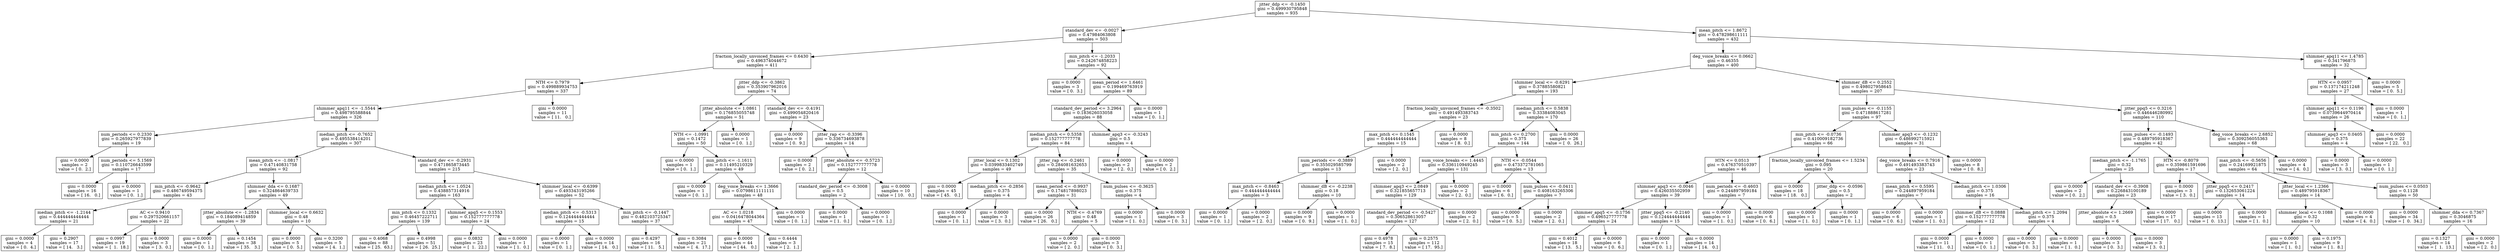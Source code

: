 digraph Tree {
0 [label="jitter_ddp <= -0.1450\ngini = 0.499930795848\nsamples = 935", shape="box"] ;
1 [label="standard_dev <= -0.0027\ngini = 0.47984063808\nsamples = 503", shape="box"] ;
0 -> 1 ;
2 [label="fraction_locally_unvoiced_frames <= 0.6430\ngini = 0.496374044672\nsamples = 411", shape="box"] ;
1 -> 2 ;
3 [label="NTH <= 0.7979\ngini = 0.499889934753\nsamples = 337", shape="box"] ;
2 -> 3 ;
4 [label="shimmer_apq11 <= -1.5544\ngini = 0.498795588844\nsamples = 326", shape="box"] ;
3 -> 4 ;
5 [label="num_periods <= 0.2330\ngini = 0.265927977839\nsamples = 19", shape="box"] ;
4 -> 5 ;
6 [label="gini = 0.0000\nsamples = 2\nvalue = [ 0.  2.]", shape="box"] ;
5 -> 6 ;
7 [label="num_periods <= 5.1569\ngini = 0.110726643599\nsamples = 17", shape="box"] ;
5 -> 7 ;
8 [label="gini = 0.0000\nsamples = 16\nvalue = [ 16.   0.]", shape="box"] ;
7 -> 8 ;
9 [label="gini = 0.0000\nsamples = 1\nvalue = [ 0.  1.]", shape="box"] ;
7 -> 9 ;
10 [label="median_pitch <= -0.7652\ngini = 0.495538414201\nsamples = 307", shape="box"] ;
4 -> 10 ;
11 [label="mean_pitch <= -1.0817\ngini = 0.47140831758\nsamples = 92", shape="box"] ;
10 -> 11 ;
12 [label="min_pitch <= -0.9642\ngini = 0.486749594375\nsamples = 43", shape="box"] ;
11 -> 12 ;
13 [label="median_pitch <= -1.2144\ngini = 0.444444444444\nsamples = 21", shape="box"] ;
12 -> 13 ;
14 [label="gini = 0.0000\nsamples = 4\nvalue = [ 0.  4.]", shape="box"] ;
13 -> 14 ;
15 [label="gini = 0.2907\nsamples = 17\nvalue = [ 14.   3.]", shape="box"] ;
13 -> 15 ;
16 [label="AC <= 0.9410\ngini = 0.297520661157\nsamples = 22", shape="box"] ;
12 -> 16 ;
17 [label="gini = 0.0997\nsamples = 19\nvalue = [  1.  18.]", shape="box"] ;
16 -> 17 ;
18 [label="gini = 0.0000\nsamples = 3\nvalue = [ 3.  0.]", shape="box"] ;
16 -> 18 ;
19 [label="shimmer_dda <= 0.1687\ngini = 0.324864639733\nsamples = 49", shape="box"] ;
11 -> 19 ;
20 [label="jitter_absolute <= -1.2834\ngini = 0.184089414859\nsamples = 39", shape="box"] ;
19 -> 20 ;
21 [label="gini = 0.0000\nsamples = 1\nvalue = [ 0.  1.]", shape="box"] ;
20 -> 21 ;
22 [label="gini = 0.1454\nsamples = 38\nvalue = [ 35.   3.]", shape="box"] ;
20 -> 22 ;
23 [label="shimmer_local <= 0.6632\ngini = 0.48\nsamples = 10", shape="box"] ;
19 -> 23 ;
24 [label="gini = 0.0000\nsamples = 5\nvalue = [ 0.  5.]", shape="box"] ;
23 -> 24 ;
25 [label="gini = 0.3200\nsamples = 5\nvalue = [ 4.  1.]", shape="box"] ;
23 -> 25 ;
26 [label="standard_dev <= -0.2931\ngini = 0.471865873445\nsamples = 215", shape="box"] ;
10 -> 26 ;
27 [label="median_pitch <= 1.0524\ngini = 0.438857314916\nsamples = 163", shape="box"] ;
26 -> 27 ;
28 [label="min_pitch <= 0.1332\ngini = 0.46457222711\nsamples = 139", shape="box"] ;
27 -> 28 ;
29 [label="gini = 0.4068\nsamples = 88\nvalue = [ 25.  63.]", shape="box"] ;
28 -> 29 ;
30 [label="gini = 0.4998\nsamples = 51\nvalue = [ 26.  25.]", shape="box"] ;
28 -> 30 ;
31 [label="shimmer_apq5 <= 0.1553\ngini = 0.152777777778\nsamples = 24", shape="box"] ;
27 -> 31 ;
32 [label="gini = 0.0832\nsamples = 23\nvalue = [  1.  22.]", shape="box"] ;
31 -> 32 ;
33 [label="gini = 0.0000\nsamples = 1\nvalue = [ 1.  0.]", shape="box"] ;
31 -> 33 ;
34 [label="shimmer_local <= -0.6399\ngini = 0.493343195266\nsamples = 52", shape="box"] ;
26 -> 34 ;
35 [label="median_pitch <= -0.5313\ngini = 0.124444444444\nsamples = 15", shape="box"] ;
34 -> 35 ;
36 [label="gini = 0.0000\nsamples = 1\nvalue = [ 0.  1.]", shape="box"] ;
35 -> 36 ;
37 [label="gini = 0.0000\nsamples = 14\nvalue = [ 14.   0.]", shape="box"] ;
35 -> 37 ;
38 [label="min_pitch <= -0.1447\ngini = 0.482103725347\nsamples = 37", shape="box"] ;
34 -> 38 ;
39 [label="gini = 0.4297\nsamples = 16\nvalue = [ 11.   5.]", shape="box"] ;
38 -> 39 ;
40 [label="gini = 0.3084\nsamples = 21\nvalue = [  4.  17.]", shape="box"] ;
38 -> 40 ;
41 [label="gini = 0.0000\nsamples = 11\nvalue = [ 11.   0.]", shape="box"] ;
3 -> 41 ;
42 [label="jitter_ddp <= -0.3862\ngini = 0.353907962016\nsamples = 74", shape="box"] ;
2 -> 42 ;
43 [label="jitter_absolute <= 1.0861\ngini = 0.176855055748\nsamples = 51", shape="box"] ;
42 -> 43 ;
44 [label="NTH <= -1.0991\ngini = 0.1472\nsamples = 50", shape="box"] ;
43 -> 44 ;
45 [label="gini = 0.0000\nsamples = 1\nvalue = [ 0.  1.]", shape="box"] ;
44 -> 45 ;
46 [label="min_pitch <= -1.1611\ngini = 0.11495210329\nsamples = 49", shape="box"] ;
44 -> 46 ;
47 [label="gini = 0.0000\nsamples = 1\nvalue = [ 0.  1.]", shape="box"] ;
46 -> 47 ;
48 [label="deg_voice_breaks <= 1.3666\ngini = 0.0798611111111\nsamples = 48", shape="box"] ;
46 -> 48 ;
49 [label="AC <= 1.0218\ngini = 0.0416478044364\nsamples = 47", shape="box"] ;
48 -> 49 ;
50 [label="gini = 0.0000\nsamples = 44\nvalue = [ 44.   0.]", shape="box"] ;
49 -> 50 ;
51 [label="gini = 0.4444\nsamples = 3\nvalue = [ 2.  1.]", shape="box"] ;
49 -> 51 ;
52 [label="gini = 0.0000\nsamples = 1\nvalue = [ 0.  1.]", shape="box"] ;
48 -> 52 ;
53 [label="gini = 0.0000\nsamples = 1\nvalue = [ 0.  1.]", shape="box"] ;
43 -> 53 ;
54 [label="standard_dev <= -0.4191\ngini = 0.499054820416\nsamples = 23", shape="box"] ;
42 -> 54 ;
55 [label="gini = 0.0000\nsamples = 9\nvalue = [ 0.  9.]", shape="box"] ;
54 -> 55 ;
56 [label="jitter_rap <= -0.3396\ngini = 0.336734693878\nsamples = 14", shape="box"] ;
54 -> 56 ;
57 [label="gini = 0.0000\nsamples = 2\nvalue = [ 0.  2.]", shape="box"] ;
56 -> 57 ;
58 [label="jitter_absolute <= -0.5723\ngini = 0.152777777778\nsamples = 12", shape="box"] ;
56 -> 58 ;
59 [label="standard_dev_period <= -0.3008\ngini = 0.5\nsamples = 2", shape="box"] ;
58 -> 59 ;
60 [label="gini = 0.0000\nsamples = 1\nvalue = [ 1.  0.]", shape="box"] ;
59 -> 60 ;
61 [label="gini = 0.0000\nsamples = 1\nvalue = [ 0.  1.]", shape="box"] ;
59 -> 61 ;
62 [label="gini = 0.0000\nsamples = 10\nvalue = [ 10.   0.]", shape="box"] ;
58 -> 62 ;
63 [label="min_pitch <= -1.2033\ngini = 0.242674858223\nsamples = 92", shape="box"] ;
1 -> 63 ;
64 [label="gini = 0.0000\nsamples = 3\nvalue = [ 0.  3.]", shape="box"] ;
63 -> 64 ;
65 [label="mean_period <= 1.6461\ngini = 0.199469763919\nsamples = 89", shape="box"] ;
63 -> 65 ;
66 [label="standard_dev_period <= 3.2964\ngini = 0.183626033058\nsamples = 88", shape="box"] ;
65 -> 66 ;
67 [label="median_pitch <= 0.5358\ngini = 0.152777777778\nsamples = 84", shape="box"] ;
66 -> 67 ;
68 [label="jitter_local <= 0.1302\ngini = 0.0399833402749\nsamples = 49", shape="box"] ;
67 -> 68 ;
69 [label="gini = 0.0000\nsamples = 45\nvalue = [ 45.   0.]", shape="box"] ;
68 -> 69 ;
70 [label="median_pitch <= -0.2856\ngini = 0.375\nsamples = 4", shape="box"] ;
68 -> 70 ;
71 [label="gini = 0.0000\nsamples = 1\nvalue = [ 0.  1.]", shape="box"] ;
70 -> 71 ;
72 [label="gini = 0.0000\nsamples = 3\nvalue = [ 3.  0.]", shape="box"] ;
70 -> 72 ;
73 [label="jitter_rap <= -0.2461\ngini = 0.284081632653\nsamples = 35", shape="box"] ;
67 -> 73 ;
74 [label="mean_period <= -0.9937\ngini = 0.174817898023\nsamples = 31", shape="box"] ;
73 -> 74 ;
75 [label="gini = 0.0000\nsamples = 26\nvalue = [ 26.   0.]", shape="box"] ;
74 -> 75 ;
76 [label="NTH <= -0.4769\ngini = 0.48\nsamples = 5", shape="box"] ;
74 -> 76 ;
77 [label="gini = 0.0000\nsamples = 2\nvalue = [ 2.  0.]", shape="box"] ;
76 -> 77 ;
78 [label="gini = 0.0000\nsamples = 3\nvalue = [ 0.  3.]", shape="box"] ;
76 -> 78 ;
79 [label="num_pulses <= -0.3625\ngini = 0.375\nsamples = 4", shape="box"] ;
73 -> 79 ;
80 [label="gini = 0.0000\nsamples = 1\nvalue = [ 1.  0.]", shape="box"] ;
79 -> 80 ;
81 [label="gini = 0.0000\nsamples = 3\nvalue = [ 0.  3.]", shape="box"] ;
79 -> 81 ;
82 [label="shimmer_apq3 <= -0.3243\ngini = 0.5\nsamples = 4", shape="box"] ;
66 -> 82 ;
83 [label="gini = 0.0000\nsamples = 2\nvalue = [ 2.  0.]", shape="box"] ;
82 -> 83 ;
84 [label="gini = 0.0000\nsamples = 2\nvalue = [ 0.  2.]", shape="box"] ;
82 -> 84 ;
85 [label="gini = 0.0000\nsamples = 1\nvalue = [ 0.  1.]", shape="box"] ;
65 -> 85 ;
86 [label="mean_pitch <= 1.8672\ngini = 0.478298611111\nsamples = 432", shape="box"] ;
0 -> 86 ;
87 [label="deg_voice_breaks <= 0.0662\ngini = 0.46355\nsamples = 400", shape="box"] ;
86 -> 87 ;
88 [label="shimmer_local <= -0.6291\ngini = 0.37885580821\nsamples = 193", shape="box"] ;
87 -> 88 ;
89 [label="fraction_locally_unvoiced_frames <= -0.3502\ngini = 0.491493383743\nsamples = 23", shape="box"] ;
88 -> 89 ;
90 [label="max_pitch <= 0.1545\ngini = 0.444444444444\nsamples = 15", shape="box"] ;
89 -> 90 ;
91 [label="num_periods <= -0.3889\ngini = 0.355029585799\nsamples = 13", shape="box"] ;
90 -> 91 ;
92 [label="max_pitch <= -0.8463\ngini = 0.444444444444\nsamples = 3", shape="box"] ;
91 -> 92 ;
93 [label="gini = 0.0000\nsamples = 1\nvalue = [ 0.  1.]", shape="box"] ;
92 -> 93 ;
94 [label="gini = 0.0000\nsamples = 2\nvalue = [ 2.  0.]", shape="box"] ;
92 -> 94 ;
95 [label="shimmer_dB <= -0.2238\ngini = 0.18\nsamples = 10", shape="box"] ;
91 -> 95 ;
96 [label="gini = 0.0000\nsamples = 9\nvalue = [ 0.  9.]", shape="box"] ;
95 -> 96 ;
97 [label="gini = 0.0000\nsamples = 1\nvalue = [ 1.  0.]", shape="box"] ;
95 -> 97 ;
98 [label="gini = 0.0000\nsamples = 2\nvalue = [ 2.  0.]", shape="box"] ;
90 -> 98 ;
99 [label="gini = 0.0000\nsamples = 8\nvalue = [ 8.  0.]", shape="box"] ;
89 -> 99 ;
100 [label="median_pitch <= 0.5838\ngini = 0.33384083045\nsamples = 170", shape="box"] ;
88 -> 100 ;
101 [label="min_pitch <= 0.2700\ngini = 0.375\nsamples = 144", shape="box"] ;
100 -> 101 ;
102 [label="num_voice_breaks <= 1.4445\ngini = 0.336110949245\nsamples = 131", shape="box"] ;
101 -> 102 ;
103 [label="shimmer_apq3 <= 2.0849\ngini = 0.321855657713\nsamples = 129", shape="box"] ;
102 -> 103 ;
104 [label="standard_dev_period <= -0.5427\ngini = 0.306528613057\nsamples = 127", shape="box"] ;
103 -> 104 ;
105 [label="gini = 0.4978\nsamples = 15\nvalue = [ 7.  8.]", shape="box"] ;
104 -> 105 ;
106 [label="gini = 0.2575\nsamples = 112\nvalue = [ 17.  95.]", shape="box"] ;
104 -> 106 ;
107 [label="gini = 0.0000\nsamples = 2\nvalue = [ 2.  0.]", shape="box"] ;
103 -> 107 ;
108 [label="gini = 0.0000\nsamples = 2\nvalue = [ 2.  0.]", shape="box"] ;
102 -> 108 ;
109 [label="NTH <= -0.0544\ngini = 0.473372781065\nsamples = 13", shape="box"] ;
101 -> 109 ;
110 [label="gini = 0.0000\nsamples = 6\nvalue = [ 6.  0.]", shape="box"] ;
109 -> 110 ;
111 [label="num_pulses <= -0.0411\ngini = 0.408163265306\nsamples = 7", shape="box"] ;
109 -> 111 ;
112 [label="gini = 0.0000\nsamples = 5\nvalue = [ 0.  5.]", shape="box"] ;
111 -> 112 ;
113 [label="gini = 0.0000\nsamples = 2\nvalue = [ 2.  0.]", shape="box"] ;
111 -> 113 ;
114 [label="gini = 0.0000\nsamples = 26\nvalue = [  0.  26.]", shape="box"] ;
100 -> 114 ;
115 [label="shimmer_dB <= 0.2552\ngini = 0.498027958645\nsamples = 207", shape="box"] ;
87 -> 115 ;
116 [label="num_pulses <= -0.1155\ngini = 0.471888617281\nsamples = 97", shape="box"] ;
115 -> 116 ;
117 [label="min_pitch <= -0.0736\ngini = 0.410009182736\nsamples = 66", shape="box"] ;
116 -> 117 ;
118 [label="HTN <= 0.0513\ngini = 0.476370510397\nsamples = 46", shape="box"] ;
117 -> 118 ;
119 [label="shimmer_apq3 <= -0.0046\ngini = 0.426035502959\nsamples = 39", shape="box"] ;
118 -> 119 ;
120 [label="shimmer_apq5 <= -0.1756\ngini = 0.496527777778\nsamples = 24", shape="box"] ;
119 -> 120 ;
121 [label="gini = 0.4012\nsamples = 18\nvalue = [ 13.   5.]", shape="box"] ;
120 -> 121 ;
122 [label="gini = 0.0000\nsamples = 6\nvalue = [ 0.  6.]", shape="box"] ;
120 -> 122 ;
123 [label="jitter_ppq5 <= -0.2140\ngini = 0.124444444444\nsamples = 15", shape="box"] ;
119 -> 123 ;
124 [label="gini = 0.0000\nsamples = 1\nvalue = [ 0.  1.]", shape="box"] ;
123 -> 124 ;
125 [label="gini = 0.0000\nsamples = 14\nvalue = [ 14.   0.]", shape="box"] ;
123 -> 125 ;
126 [label="num_periods <= -0.4603\ngini = 0.244897959184\nsamples = 7", shape="box"] ;
118 -> 126 ;
127 [label="gini = 0.0000\nsamples = 1\nvalue = [ 1.  0.]", shape="box"] ;
126 -> 127 ;
128 [label="gini = 0.0000\nsamples = 6\nvalue = [ 0.  6.]", shape="box"] ;
126 -> 128 ;
129 [label="fraction_locally_unvoiced_frames <= 1.5234\ngini = 0.095\nsamples = 20", shape="box"] ;
117 -> 129 ;
130 [label="gini = 0.0000\nsamples = 18\nvalue = [ 18.   0.]", shape="box"] ;
129 -> 130 ;
131 [label="jitter_ddp <= -0.0596\ngini = 0.5\nsamples = 2", shape="box"] ;
129 -> 131 ;
132 [label="gini = 0.0000\nsamples = 1\nvalue = [ 1.  0.]", shape="box"] ;
131 -> 132 ;
133 [label="gini = 0.0000\nsamples = 1\nvalue = [ 0.  1.]", shape="box"] ;
131 -> 133 ;
134 [label="shimmer_apq3 <= -0.1232\ngini = 0.486992715921\nsamples = 31", shape="box"] ;
116 -> 134 ;
135 [label="deg_voice_breaks <= 0.7916\ngini = 0.491493383743\nsamples = 23", shape="box"] ;
134 -> 135 ;
136 [label="mean_pitch <= 0.5595\ngini = 0.244897959184\nsamples = 7", shape="box"] ;
135 -> 136 ;
137 [label="gini = 0.0000\nsamples = 6\nvalue = [ 0.  6.]", shape="box"] ;
136 -> 137 ;
138 [label="gini = 0.0000\nsamples = 1\nvalue = [ 1.  0.]", shape="box"] ;
136 -> 138 ;
139 [label="median_pitch <= 1.0306\ngini = 0.375\nsamples = 16", shape="box"] ;
135 -> 139 ;
140 [label="shimmer_dB <= 0.0888\ngini = 0.152777777778\nsamples = 12", shape="box"] ;
139 -> 140 ;
141 [label="gini = 0.0000\nsamples = 11\nvalue = [ 11.   0.]", shape="box"] ;
140 -> 141 ;
142 [label="gini = 0.0000\nsamples = 1\nvalue = [ 0.  1.]", shape="box"] ;
140 -> 142 ;
143 [label="median_pitch <= 1.2094\ngini = 0.375\nsamples = 4", shape="box"] ;
139 -> 143 ;
144 [label="gini = 0.0000\nsamples = 3\nvalue = [ 0.  3.]", shape="box"] ;
143 -> 144 ;
145 [label="gini = 0.0000\nsamples = 1\nvalue = [ 1.  0.]", shape="box"] ;
143 -> 145 ;
146 [label="gini = 0.0000\nsamples = 8\nvalue = [ 0.  8.]", shape="box"] ;
134 -> 146 ;
147 [label="jitter_ppq5 <= 0.3216\ngini = 0.446446280992\nsamples = 110", shape="box"] ;
115 -> 147 ;
148 [label="num_pulses <= -0.1493\ngini = 0.489795918367\nsamples = 42", shape="box"] ;
147 -> 148 ;
149 [label="median_pitch <= -1.1765\ngini = 0.32\nsamples = 25", shape="box"] ;
148 -> 149 ;
150 [label="gini = 0.0000\nsamples = 2\nvalue = [ 0.  2.]", shape="box"] ;
149 -> 150 ;
151 [label="standard_dev <= -0.3908\ngini = 0.226843100189\nsamples = 23", shape="box"] ;
149 -> 151 ;
152 [label="jitter_absolute <= 1.2669\ngini = 0.5\nsamples = 6", shape="box"] ;
151 -> 152 ;
153 [label="gini = 0.0000\nsamples = 3\nvalue = [ 0.  3.]", shape="box"] ;
152 -> 153 ;
154 [label="gini = 0.0000\nsamples = 3\nvalue = [ 3.  0.]", shape="box"] ;
152 -> 154 ;
155 [label="gini = 0.0000\nsamples = 17\nvalue = [ 17.   0.]", shape="box"] ;
151 -> 155 ;
156 [label="HTN <= -0.8079\ngini = 0.359861591696\nsamples = 17", shape="box"] ;
148 -> 156 ;
157 [label="gini = 0.0000\nsamples = 3\nvalue = [ 3.  0.]", shape="box"] ;
156 -> 157 ;
158 [label="jitter_ppq5 <= 0.2417\ngini = 0.132653061224\nsamples = 14", shape="box"] ;
156 -> 158 ;
159 [label="gini = 0.0000\nsamples = 13\nvalue = [  0.  13.]", shape="box"] ;
158 -> 159 ;
160 [label="gini = 0.0000\nsamples = 1\nvalue = [ 1.  0.]", shape="box"] ;
158 -> 160 ;
161 [label="deg_voice_breaks <= 2.6852\ngini = 0.309256055363\nsamples = 68", shape="box"] ;
147 -> 161 ;
162 [label="max_pitch <= -0.5656\ngini = 0.24169921875\nsamples = 64", shape="box"] ;
161 -> 162 ;
163 [label="jitter_local <= 1.2366\ngini = 0.489795918367\nsamples = 14", shape="box"] ;
162 -> 163 ;
164 [label="shimmer_local <= 0.1088\ngini = 0.32\nsamples = 10", shape="box"] ;
163 -> 164 ;
165 [label="gini = 0.0000\nsamples = 1\nvalue = [ 1.  0.]", shape="box"] ;
164 -> 165 ;
166 [label="gini = 0.1975\nsamples = 9\nvalue = [ 1.  8.]", shape="box"] ;
164 -> 166 ;
167 [label="gini = 0.0000\nsamples = 4\nvalue = [ 4.  0.]", shape="box"] ;
163 -> 167 ;
168 [label="num_pulses <= 0.0503\ngini = 0.1128\nsamples = 50", shape="box"] ;
162 -> 168 ;
169 [label="gini = 0.0000\nsamples = 34\nvalue = [  0.  34.]", shape="box"] ;
168 -> 169 ;
170 [label="shimmer_dda <= 0.7367\ngini = 0.3046875\nsamples = 16", shape="box"] ;
168 -> 170 ;
171 [label="gini = 0.1327\nsamples = 14\nvalue = [  1.  13.]", shape="box"] ;
170 -> 171 ;
172 [label="gini = 0.0000\nsamples = 2\nvalue = [ 2.  0.]", shape="box"] ;
170 -> 172 ;
173 [label="gini = 0.0000\nsamples = 4\nvalue = [ 4.  0.]", shape="box"] ;
161 -> 173 ;
174 [label="shimmer_apq11 <= 1.4785\ngini = 0.341796875\nsamples = 32", shape="box"] ;
86 -> 174 ;
175 [label="HTN <= 0.0957\ngini = 0.137174211248\nsamples = 27", shape="box"] ;
174 -> 175 ;
176 [label="shimmer_apq11 <= 0.1196\ngini = 0.0739644970414\nsamples = 26", shape="box"] ;
175 -> 176 ;
177 [label="shimmer_apq3 <= 0.0405\ngini = 0.375\nsamples = 4", shape="box"] ;
176 -> 177 ;
178 [label="gini = 0.0000\nsamples = 3\nvalue = [ 3.  0.]", shape="box"] ;
177 -> 178 ;
179 [label="gini = 0.0000\nsamples = 1\nvalue = [ 0.  1.]", shape="box"] ;
177 -> 179 ;
180 [label="gini = 0.0000\nsamples = 22\nvalue = [ 22.   0.]", shape="box"] ;
176 -> 180 ;
181 [label="gini = 0.0000\nsamples = 1\nvalue = [ 0.  1.]", shape="box"] ;
175 -> 181 ;
182 [label="gini = 0.0000\nsamples = 5\nvalue = [ 0.  5.]", shape="box"] ;
174 -> 182 ;
}